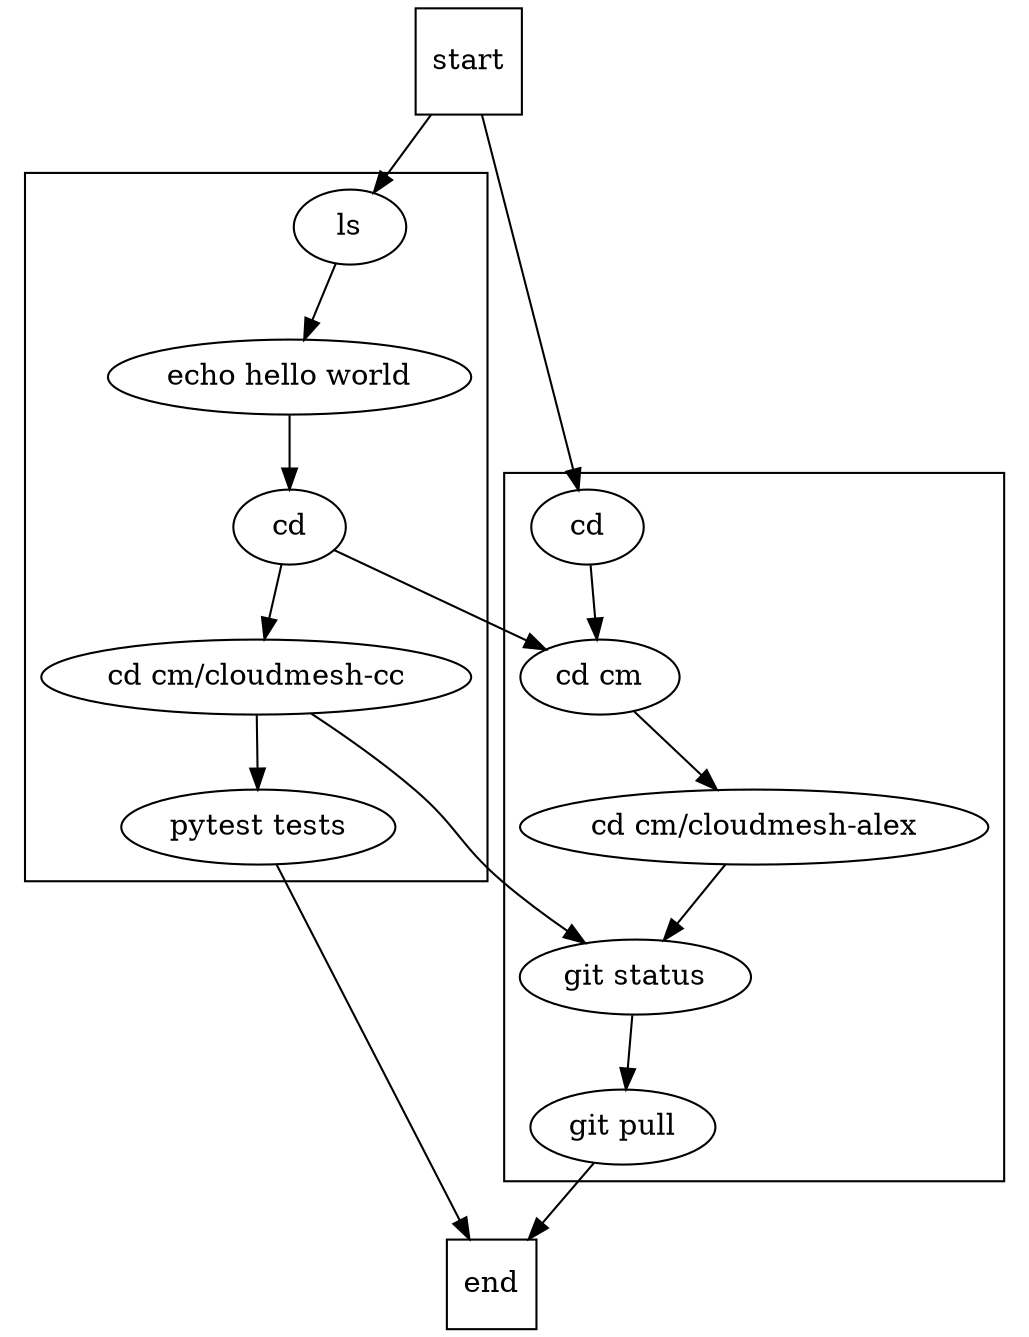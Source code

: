 digraph "jobs in queues" {
	subgraph cluster_1 {
		"job-1" [label=ls]
		"job-2" [label="echo hello world"]
		"job-3" [label=cd]
		"job-4" [label="cd cm/cloudmesh-cc"]
		"job-5" [label="pytest tests"]
		"job-1" -> "job-2"
		"job-2" -> "job-3"
		"job-3" -> "job-4"
		"job-4" -> "job-5"
	}
	subgraph cluster_2 {
		"job-6" [label=cd]
		"job-7" [label="cd cm"]
		"job-8" [label="cd cm/cloudmesh-alex"]
		"job-9" [label="git status"]
		"job-10" [label="git pull"]
		"job-6" -> "job-7"
		"job-7" -> "job-8"
		"job-8" -> "job-9"
		"job-9" -> "job-10"
	}
	start -> "job-1"
	start -> "job-6"
	"job-5" -> end
	"job-10" -> end
	"job-3" -> "job-7"
	"job-4" -> "job-9"
	start [shape=square]
	end [shape=square]
}
